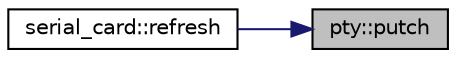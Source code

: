 digraph "pty::putch"
{
 // LATEX_PDF_SIZE
  edge [fontname="Helvetica",fontsize="10",labelfontname="Helvetica",labelfontsize="10"];
  node [fontname="Helvetica",fontsize="10",shape=record];
  rankdir="RL";
  Node1 [label="pty::putch",height=0.2,width=0.4,color="black", fillcolor="grey75", style="filled", fontcolor="black",tooltip="Send a single byte to the PTY interface master side."];
  Node1 -> Node2 [dir="back",color="midnightblue",fontsize="10",style="solid",fontname="Helvetica"];
  Node2 [label="serial_card::refresh",height=0.2,width=0.4,color="black", fillcolor="white", style="filled",URL="$classserial__card.html#a2d9f292d7be1f9deebf49fa5d748c039",tooltip="Refresh the UART for data I/O."];
}
